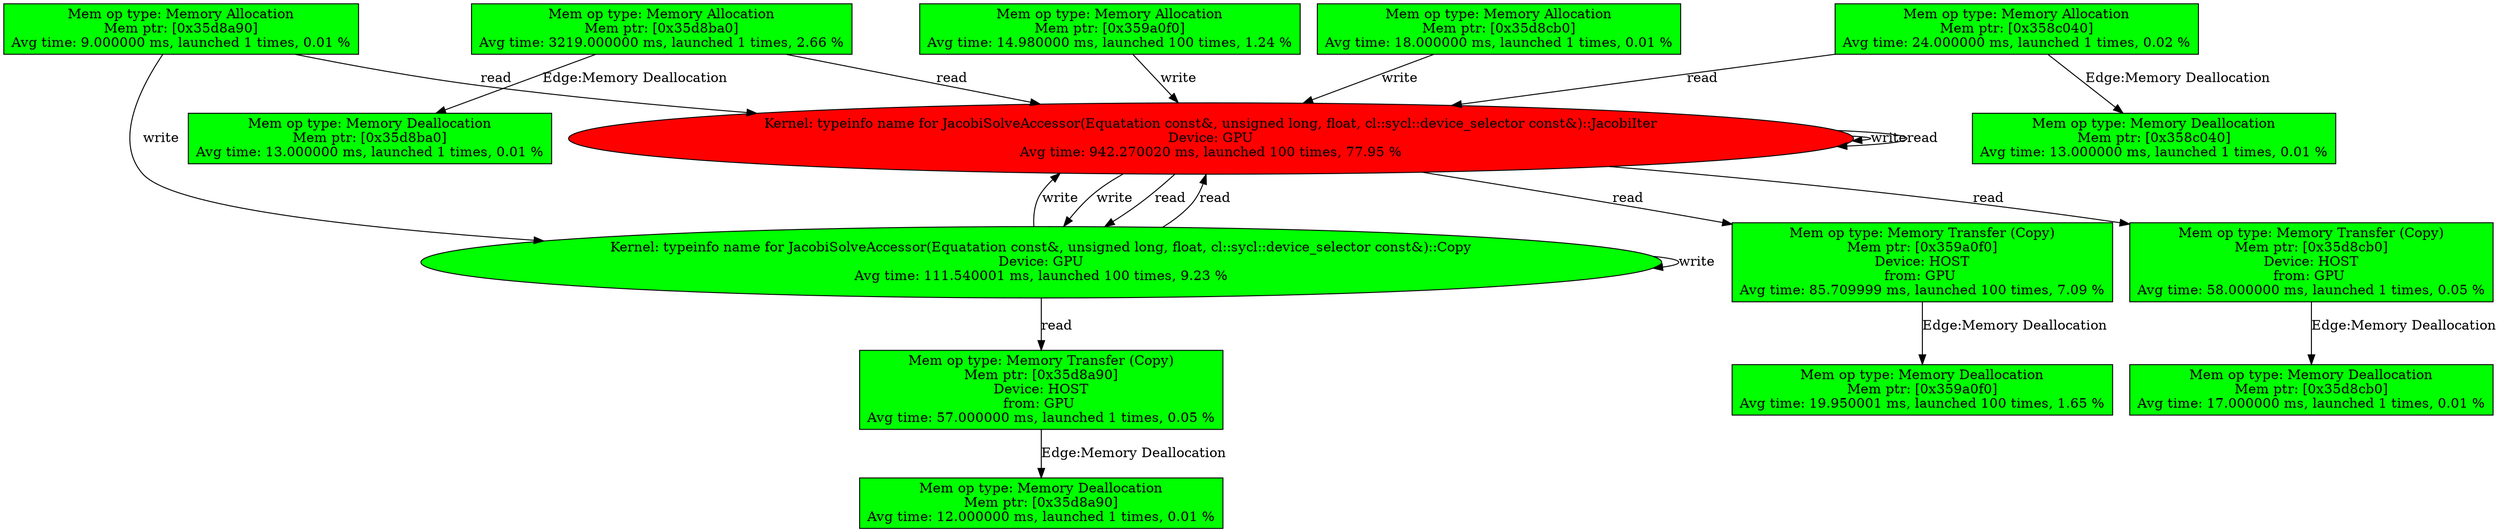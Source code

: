 digraph graphname {
N158 [label="Mem op type: Memory Transfer (Copy)
Mem ptr: [0x359a0f0]
Device: HOST
from: GPU 
Avg time: 85.709999 ms, launched 100 times, 7.09 %", shape=box, style=filled, fillcolor=green];
N112 [label="Mem op type: Memory Allocation
Mem ptr: [0x359a0f0]
Avg time: 14.980000 ms, launched 100 times, 1.24 %", shape=box, style=filled, fillcolor=green];
N145 [label="Kernel: typeinfo name for JacobiSolveAccessor(Equatation const&, unsigned long, float, cl::sycl::device_selector const&)::Copy
Device: GPU
Avg time: 111.540001 ms, launched 100 times, 9.23 %", style=filled, fillcolor=green];
N111 [label="Mem op type: Memory Deallocation
Mem ptr: [0x359a0f0]
Avg time: 19.950001 ms, launched 100 times, 1.65 %", shape=box, style=filled, fillcolor=green];
N109 [label="Mem op type: Memory Allocation
Mem ptr: [0x35d8cb0]
Avg time: 18.000000 ms, launched 1 times, 0.01 %", shape=box, style=filled, fillcolor=green];
N4698 [label="Mem op type: Memory Transfer (Copy)
Mem ptr: [0x35d8cb0]
Device: HOST
from: GPU 
Avg time: 58.000000 ms, launched 1 times, 0.05 %", shape=box, style=filled, fillcolor=green];
N108 [label="Mem op type: Memory Deallocation
Mem ptr: [0x35d8cb0]
Avg time: 17.000000 ms, launched 1 times, 0.01 %", shape=box, style=filled, fillcolor=green];
N106 [label="Mem op type: Memory Allocation
Mem ptr: [0x35d8a90]
Avg time: 9.000000 ms, launched 1 times, 0.01 %", shape=box, style=filled, fillcolor=green];
N99 [label="Mem op type: Memory Deallocation
Mem ptr: [0x35d8ba0]
Avg time: 13.000000 ms, launched 1 times, 0.01 %", shape=box, style=filled, fillcolor=green];
N98 [label="Kernel: typeinfo name for JacobiSolveAccessor(Equatation const&, unsigned long, float, cl::sycl::device_selector const&)::JacobiIter
Device: GPU
Avg time: 942.270020 ms, launched 100 times, 77.95 %", style=filled, fillcolor=red];
N105 [label="Mem op type: Memory Deallocation
Mem ptr: [0x35d8a90]
Avg time: 12.000000 ms, launched 1 times, 0.01 %", shape=box, style=filled, fillcolor=green];
N100 [label="Mem op type: Memory Allocation
Mem ptr: [0x35d8ba0]
Avg time: 3219.000000 ms, launched 1 times, 2.66 %", shape=box, style=filled, fillcolor=green];
N4709 [label="Mem op type: Memory Transfer (Copy)
Mem ptr: [0x35d8a90]
Device: HOST
from: GPU 
Avg time: 57.000000 ms, launched 1 times, 0.05 %", shape=box, style=filled, fillcolor=green];
N102 [label="Mem op type: Memory Deallocation
Mem ptr: [0x358c040]
Avg time: 13.000000 ms, launched 1 times, 0.01 %", shape=box, style=filled, fillcolor=green];
N103 [label="Mem op type: Memory Allocation
Mem ptr: [0x358c040]
Avg time: 24.000000 ms, launched 1 times, 0.02 %", shape=box, style=filled, fillcolor=green];
N103 -> N102 [label="Edge:Memory Deallocation"];
N145 -> N4709 [label="read"];
N103 -> N98 [label="read"];
N98 -> N145 [label="read"];
N98 -> N4698 [label="read"];
N109 -> N98 [label="write"];
N100 -> N98 [label="read"];
N106 -> N145 [label="write"];
N4709 -> N105 [label="Edge:Memory Deallocation"];
N106 -> N98 [label="read"];
N145 -> N98 [label="read"];
N112 -> N98 [label="write"];
N98 -> N145 [label="write"];
N98 -> N158 [label="read"];
N158 -> N111 [label="Edge:Memory Deallocation"];
N98 -> N98 [label="write"];
N100 -> N99 [label="Edge:Memory Deallocation"];
N4698 -> N108 [label="Edge:Memory Deallocation"];
N145 -> N98 [label="write"];
N145 -> N145 [label="write"];
N98 -> N98 [label="read"];
}
